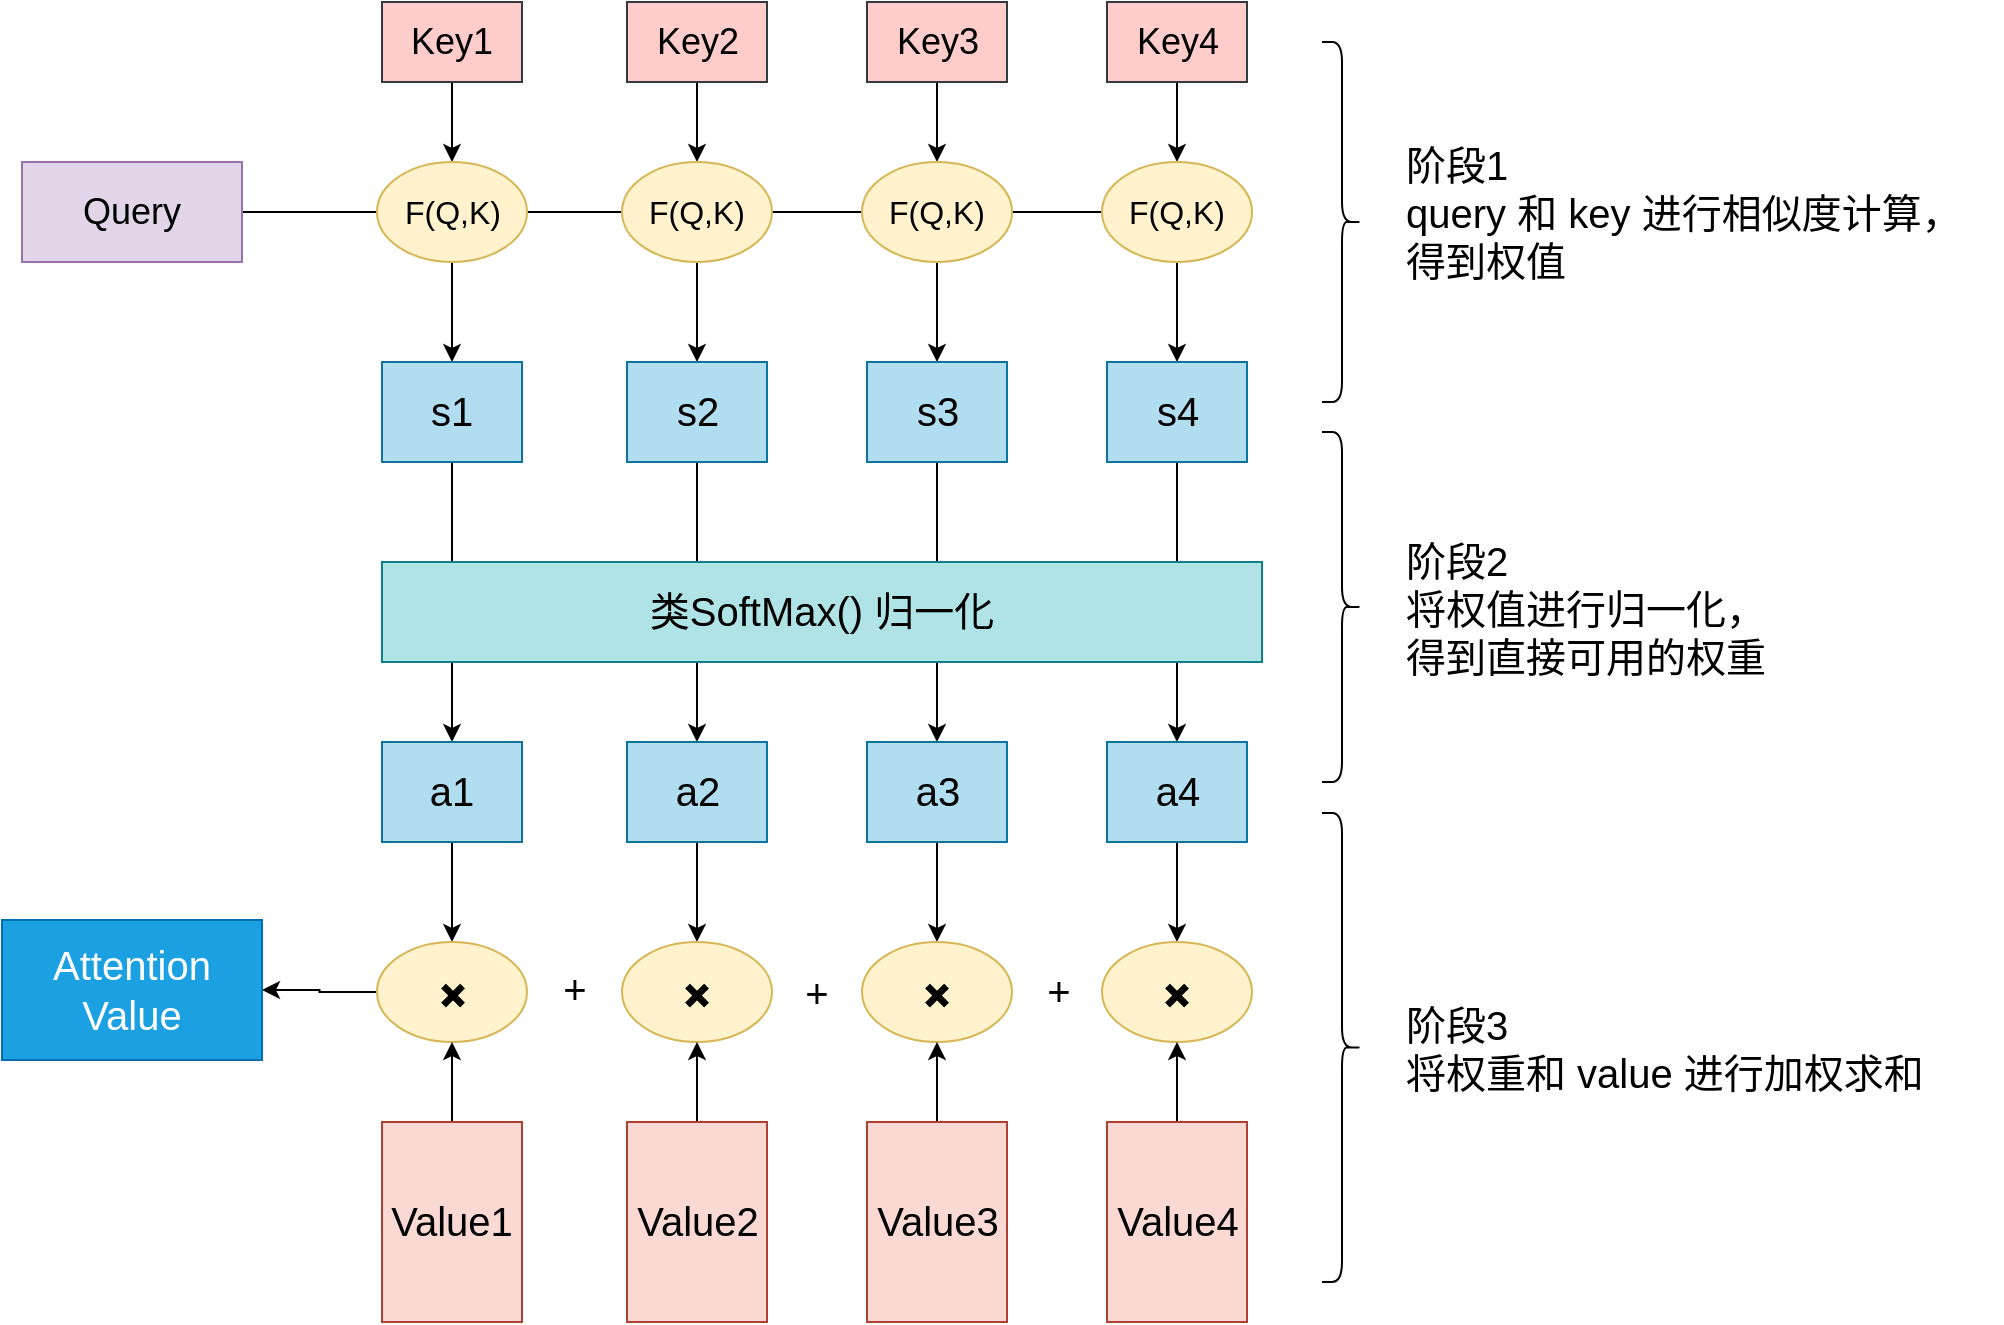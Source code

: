 <mxfile version="20.8.16" type="device"><diagram name="第 1 页" id="Ye_mNkz1iyZjehH6SPok"><mxGraphModel dx="1146" dy="780" grid="0" gridSize="10" guides="1" tooltips="1" connect="1" arrows="1" fold="1" page="0" pageScale="1" pageWidth="827" pageHeight="1169" math="0" shadow="0"><root><mxCell id="0"/><mxCell id="1" parent="0"/><mxCell id="gZ_7UYiS3tePXatYWnnA-49" style="edgeStyle=orthogonalEdgeStyle;rounded=0;orthogonalLoop=1;jettySize=auto;html=1;entryX=0.5;entryY=0;entryDx=0;entryDy=0;fontSize=20;" edge="1" parent="1" source="gZ_7UYiS3tePXatYWnnA-1" target="gZ_7UYiS3tePXatYWnnA-7"><mxGeometry relative="1" as="geometry"/></mxCell><mxCell id="gZ_7UYiS3tePXatYWnnA-1" value="Key1" style="rounded=0;whiteSpace=wrap;html=1;fillColor=#ffcccc;strokeColor=#36393d;fontSize=18;" vertex="1" parent="1"><mxGeometry x="240" y="40" width="70" height="40" as="geometry"/></mxCell><mxCell id="gZ_7UYiS3tePXatYWnnA-51" style="edgeStyle=orthogonalEdgeStyle;rounded=0;orthogonalLoop=1;jettySize=auto;html=1;fontSize=20;" edge="1" parent="1" source="gZ_7UYiS3tePXatYWnnA-2" target="gZ_7UYiS3tePXatYWnnA-8"><mxGeometry relative="1" as="geometry"/></mxCell><mxCell id="gZ_7UYiS3tePXatYWnnA-2" value="Key2" style="rounded=0;whiteSpace=wrap;html=1;fillColor=#ffcccc;strokeColor=#36393d;fontSize=18;" vertex="1" parent="1"><mxGeometry x="362.5" y="40" width="70" height="40" as="geometry"/></mxCell><mxCell id="gZ_7UYiS3tePXatYWnnA-53" style="edgeStyle=orthogonalEdgeStyle;rounded=0;orthogonalLoop=1;jettySize=auto;html=1;fontSize=20;" edge="1" parent="1" source="gZ_7UYiS3tePXatYWnnA-3" target="gZ_7UYiS3tePXatYWnnA-9"><mxGeometry relative="1" as="geometry"/></mxCell><mxCell id="gZ_7UYiS3tePXatYWnnA-3" value="Key3" style="rounded=0;whiteSpace=wrap;html=1;fillColor=#ffcccc;strokeColor=#36393d;fontSize=18;" vertex="1" parent="1"><mxGeometry x="482.5" y="40" width="70" height="40" as="geometry"/></mxCell><mxCell id="gZ_7UYiS3tePXatYWnnA-55" style="edgeStyle=orthogonalEdgeStyle;rounded=0;orthogonalLoop=1;jettySize=auto;html=1;fontSize=20;" edge="1" parent="1" source="gZ_7UYiS3tePXatYWnnA-4" target="gZ_7UYiS3tePXatYWnnA-10"><mxGeometry relative="1" as="geometry"/></mxCell><mxCell id="gZ_7UYiS3tePXatYWnnA-4" value="Key4" style="rounded=0;whiteSpace=wrap;html=1;fillColor=#ffcccc;strokeColor=#36393d;fontSize=18;" vertex="1" parent="1"><mxGeometry x="602.5" y="40" width="70" height="40" as="geometry"/></mxCell><mxCell id="gZ_7UYiS3tePXatYWnnA-57" style="edgeStyle=orthogonalEdgeStyle;rounded=0;orthogonalLoop=1;jettySize=auto;html=1;fontSize=20;entryX=0;entryY=0.5;entryDx=0;entryDy=0;endArrow=none;endFill=0;" edge="1" parent="1" source="gZ_7UYiS3tePXatYWnnA-6" target="gZ_7UYiS3tePXatYWnnA-10"><mxGeometry relative="1" as="geometry"/></mxCell><mxCell id="gZ_7UYiS3tePXatYWnnA-6" value="Query" style="rounded=0;whiteSpace=wrap;html=1;fillColor=#e1d5e7;strokeColor=#9673a6;fontSize=18;" vertex="1" parent="1"><mxGeometry x="60" y="120" width="110" height="50" as="geometry"/></mxCell><mxCell id="gZ_7UYiS3tePXatYWnnA-50" style="edgeStyle=orthogonalEdgeStyle;rounded=0;orthogonalLoop=1;jettySize=auto;html=1;fontSize=20;" edge="1" parent="1" source="gZ_7UYiS3tePXatYWnnA-7" target="gZ_7UYiS3tePXatYWnnA-11"><mxGeometry relative="1" as="geometry"/></mxCell><mxCell id="gZ_7UYiS3tePXatYWnnA-7" value="&lt;font style=&quot;font-size: 16px;&quot;&gt;F(Q,K)&lt;/font&gt;" style="ellipse;whiteSpace=wrap;html=1;fontSize=18;fillColor=#fff2cc;strokeColor=#d6b656;" vertex="1" parent="1"><mxGeometry x="237.5" y="120" width="75" height="50" as="geometry"/></mxCell><mxCell id="gZ_7UYiS3tePXatYWnnA-52" style="edgeStyle=orthogonalEdgeStyle;rounded=0;orthogonalLoop=1;jettySize=auto;html=1;entryX=0.5;entryY=0;entryDx=0;entryDy=0;fontSize=20;" edge="1" parent="1" source="gZ_7UYiS3tePXatYWnnA-8" target="gZ_7UYiS3tePXatYWnnA-12"><mxGeometry relative="1" as="geometry"/></mxCell><mxCell id="gZ_7UYiS3tePXatYWnnA-8" value="&lt;font style=&quot;font-size: 16px;&quot;&gt;F(Q,K)&lt;/font&gt;" style="ellipse;whiteSpace=wrap;html=1;fontSize=18;fillColor=#fff2cc;strokeColor=#d6b656;" vertex="1" parent="1"><mxGeometry x="360" y="120" width="75" height="50" as="geometry"/></mxCell><mxCell id="gZ_7UYiS3tePXatYWnnA-54" style="edgeStyle=orthogonalEdgeStyle;rounded=0;orthogonalLoop=1;jettySize=auto;html=1;fontSize=20;" edge="1" parent="1" source="gZ_7UYiS3tePXatYWnnA-9" target="gZ_7UYiS3tePXatYWnnA-13"><mxGeometry relative="1" as="geometry"/></mxCell><mxCell id="gZ_7UYiS3tePXatYWnnA-9" value="&lt;font style=&quot;font-size: 16px;&quot;&gt;F(Q,K)&lt;/font&gt;" style="ellipse;whiteSpace=wrap;html=1;fontSize=18;fillColor=#fff2cc;strokeColor=#d6b656;" vertex="1" parent="1"><mxGeometry x="480" y="120" width="75" height="50" as="geometry"/></mxCell><mxCell id="gZ_7UYiS3tePXatYWnnA-56" style="edgeStyle=orthogonalEdgeStyle;rounded=0;orthogonalLoop=1;jettySize=auto;html=1;fontSize=20;" edge="1" parent="1" source="gZ_7UYiS3tePXatYWnnA-10" target="gZ_7UYiS3tePXatYWnnA-14"><mxGeometry relative="1" as="geometry"/></mxCell><mxCell id="gZ_7UYiS3tePXatYWnnA-10" value="&lt;font style=&quot;font-size: 16px;&quot;&gt;F(Q,K)&lt;/font&gt;" style="ellipse;whiteSpace=wrap;html=1;fontSize=18;fillColor=#fff2cc;strokeColor=#d6b656;" vertex="1" parent="1"><mxGeometry x="600" y="120" width="75" height="50" as="geometry"/></mxCell><mxCell id="gZ_7UYiS3tePXatYWnnA-45" style="edgeStyle=orthogonalEdgeStyle;rounded=0;orthogonalLoop=1;jettySize=auto;html=1;fontSize=20;" edge="1" parent="1" source="gZ_7UYiS3tePXatYWnnA-11" target="gZ_7UYiS3tePXatYWnnA-16"><mxGeometry relative="1" as="geometry"/></mxCell><mxCell id="gZ_7UYiS3tePXatYWnnA-11" value="&lt;font style=&quot;font-size: 20px;&quot;&gt;s1&lt;/font&gt;" style="rounded=0;whiteSpace=wrap;html=1;fillColor=#b1ddf0;strokeColor=#10739e;fontSize=18;" vertex="1" parent="1"><mxGeometry x="240" y="220" width="70" height="50" as="geometry"/></mxCell><mxCell id="gZ_7UYiS3tePXatYWnnA-46" style="edgeStyle=orthogonalEdgeStyle;rounded=0;orthogonalLoop=1;jettySize=auto;html=1;fontSize=20;" edge="1" parent="1" source="gZ_7UYiS3tePXatYWnnA-12" target="gZ_7UYiS3tePXatYWnnA-17"><mxGeometry relative="1" as="geometry"/></mxCell><mxCell id="gZ_7UYiS3tePXatYWnnA-12" value="&lt;font style=&quot;font-size: 20px;&quot;&gt;s2&lt;/font&gt;" style="rounded=0;whiteSpace=wrap;html=1;fillColor=#b1ddf0;strokeColor=#10739e;fontSize=18;" vertex="1" parent="1"><mxGeometry x="362.5" y="220" width="70" height="50" as="geometry"/></mxCell><mxCell id="gZ_7UYiS3tePXatYWnnA-47" style="edgeStyle=orthogonalEdgeStyle;rounded=0;orthogonalLoop=1;jettySize=auto;html=1;fontSize=20;" edge="1" parent="1" source="gZ_7UYiS3tePXatYWnnA-13" target="gZ_7UYiS3tePXatYWnnA-18"><mxGeometry relative="1" as="geometry"/></mxCell><mxCell id="gZ_7UYiS3tePXatYWnnA-13" value="&lt;font style=&quot;font-size: 20px;&quot;&gt;s3&lt;/font&gt;" style="rounded=0;whiteSpace=wrap;html=1;fillColor=#b1ddf0;strokeColor=#10739e;fontSize=18;" vertex="1" parent="1"><mxGeometry x="482.5" y="220" width="70" height="50" as="geometry"/></mxCell><mxCell id="gZ_7UYiS3tePXatYWnnA-48" style="edgeStyle=orthogonalEdgeStyle;rounded=0;orthogonalLoop=1;jettySize=auto;html=1;fontSize=20;" edge="1" parent="1" source="gZ_7UYiS3tePXatYWnnA-14" target="gZ_7UYiS3tePXatYWnnA-19"><mxGeometry relative="1" as="geometry"/></mxCell><mxCell id="gZ_7UYiS3tePXatYWnnA-14" value="&lt;font style=&quot;font-size: 20px;&quot;&gt;s4&lt;/font&gt;" style="rounded=0;whiteSpace=wrap;html=1;fillColor=#b1ddf0;strokeColor=#10739e;fontSize=18;" vertex="1" parent="1"><mxGeometry x="602.5" y="220" width="70" height="50" as="geometry"/></mxCell><mxCell id="gZ_7UYiS3tePXatYWnnA-15" value="&lt;span style=&quot;font-size: 20px;&quot;&gt;类SoftMax() 归一化&lt;/span&gt;" style="rounded=0;whiteSpace=wrap;html=1;fillColor=#b0e3e6;strokeColor=#0e8088;fontSize=18;" vertex="1" parent="1"><mxGeometry x="240" y="320" width="440" height="50" as="geometry"/></mxCell><mxCell id="gZ_7UYiS3tePXatYWnnA-40" value="" style="edgeStyle=orthogonalEdgeStyle;rounded=0;orthogonalLoop=1;jettySize=auto;html=1;fontSize=20;" edge="1" parent="1" source="gZ_7UYiS3tePXatYWnnA-16" target="gZ_7UYiS3tePXatYWnnA-20"><mxGeometry relative="1" as="geometry"/></mxCell><mxCell id="gZ_7UYiS3tePXatYWnnA-16" value="&lt;font style=&quot;font-size: 20px;&quot;&gt;a1&lt;/font&gt;" style="rounded=0;whiteSpace=wrap;html=1;fillColor=#b1ddf0;strokeColor=#10739e;fontSize=18;" vertex="1" parent="1"><mxGeometry x="240" y="410" width="70" height="50" as="geometry"/></mxCell><mxCell id="gZ_7UYiS3tePXatYWnnA-39" value="" style="edgeStyle=orthogonalEdgeStyle;rounded=0;orthogonalLoop=1;jettySize=auto;html=1;fontSize=20;" edge="1" parent="1" source="gZ_7UYiS3tePXatYWnnA-17" target="gZ_7UYiS3tePXatYWnnA-21"><mxGeometry relative="1" as="geometry"/></mxCell><mxCell id="gZ_7UYiS3tePXatYWnnA-17" value="&lt;font style=&quot;font-size: 20px;&quot;&gt;a2&lt;/font&gt;" style="rounded=0;whiteSpace=wrap;html=1;fillColor=#b1ddf0;strokeColor=#10739e;fontSize=18;" vertex="1" parent="1"><mxGeometry x="362.5" y="410" width="70" height="50" as="geometry"/></mxCell><mxCell id="gZ_7UYiS3tePXatYWnnA-38" value="" style="edgeStyle=orthogonalEdgeStyle;rounded=0;orthogonalLoop=1;jettySize=auto;html=1;fontSize=20;" edge="1" parent="1" source="gZ_7UYiS3tePXatYWnnA-18" target="gZ_7UYiS3tePXatYWnnA-22"><mxGeometry relative="1" as="geometry"/></mxCell><mxCell id="gZ_7UYiS3tePXatYWnnA-18" value="&lt;font style=&quot;font-size: 20px;&quot;&gt;a3&lt;/font&gt;" style="rounded=0;whiteSpace=wrap;html=1;fillColor=#b1ddf0;strokeColor=#10739e;fontSize=18;" vertex="1" parent="1"><mxGeometry x="482.5" y="410" width="70" height="50" as="geometry"/></mxCell><mxCell id="gZ_7UYiS3tePXatYWnnA-37" value="" style="edgeStyle=orthogonalEdgeStyle;rounded=0;orthogonalLoop=1;jettySize=auto;html=1;fontSize=20;" edge="1" parent="1" source="gZ_7UYiS3tePXatYWnnA-19" target="gZ_7UYiS3tePXatYWnnA-23"><mxGeometry relative="1" as="geometry"/></mxCell><mxCell id="gZ_7UYiS3tePXatYWnnA-19" value="&lt;font style=&quot;font-size: 20px;&quot;&gt;a4&lt;/font&gt;" style="rounded=0;whiteSpace=wrap;html=1;fillColor=#b1ddf0;strokeColor=#10739e;fontSize=18;" vertex="1" parent="1"><mxGeometry x="602.5" y="410" width="70" height="50" as="geometry"/></mxCell><mxCell id="gZ_7UYiS3tePXatYWnnA-41" value="" style="edgeStyle=orthogonalEdgeStyle;rounded=0;orthogonalLoop=1;jettySize=auto;html=1;fontSize=20;" edge="1" parent="1" source="gZ_7UYiS3tePXatYWnnA-20" target="gZ_7UYiS3tePXatYWnnA-31"><mxGeometry relative="1" as="geometry"/></mxCell><mxCell id="gZ_7UYiS3tePXatYWnnA-20" value="&lt;span style=&quot;font-size: 16px;&quot;&gt;✖️&lt;/span&gt;" style="ellipse;whiteSpace=wrap;html=1;fontSize=18;fillColor=#fff2cc;strokeColor=#d6b656;" vertex="1" parent="1"><mxGeometry x="237.5" y="510" width="75" height="50" as="geometry"/></mxCell><mxCell id="gZ_7UYiS3tePXatYWnnA-21" value="&lt;font style=&quot;font-size: 16px;&quot;&gt;✖️&lt;/font&gt;" style="ellipse;whiteSpace=wrap;html=1;fontSize=18;fillColor=#fff2cc;strokeColor=#d6b656;" vertex="1" parent="1"><mxGeometry x="360" y="510" width="75" height="50" as="geometry"/></mxCell><mxCell id="gZ_7UYiS3tePXatYWnnA-22" value="&lt;font style=&quot;font-size: 16px;&quot;&gt;✖️&lt;/font&gt;" style="ellipse;whiteSpace=wrap;html=1;fontSize=18;fillColor=#fff2cc;strokeColor=#d6b656;" vertex="1" parent="1"><mxGeometry x="480" y="510" width="75" height="50" as="geometry"/></mxCell><mxCell id="gZ_7UYiS3tePXatYWnnA-23" value="&lt;font style=&quot;font-size: 16px;&quot;&gt;✖️&lt;/font&gt;" style="ellipse;whiteSpace=wrap;html=1;fontSize=18;fillColor=#fff2cc;strokeColor=#d6b656;" vertex="1" parent="1"><mxGeometry x="600" y="510" width="75" height="50" as="geometry"/></mxCell><mxCell id="gZ_7UYiS3tePXatYWnnA-33" value="" style="edgeStyle=orthogonalEdgeStyle;rounded=0;orthogonalLoop=1;jettySize=auto;html=1;fontSize=20;" edge="1" parent="1" source="gZ_7UYiS3tePXatYWnnA-24" target="gZ_7UYiS3tePXatYWnnA-20"><mxGeometry relative="1" as="geometry"/></mxCell><mxCell id="gZ_7UYiS3tePXatYWnnA-24" value="&lt;font style=&quot;font-size: 20px;&quot;&gt;Value1&lt;/font&gt;" style="rounded=0;whiteSpace=wrap;html=1;fillColor=#fad9d5;strokeColor=#ae4132;fontSize=18;" vertex="1" parent="1"><mxGeometry x="240" y="600" width="70" height="100" as="geometry"/></mxCell><mxCell id="gZ_7UYiS3tePXatYWnnA-34" value="" style="edgeStyle=orthogonalEdgeStyle;rounded=0;orthogonalLoop=1;jettySize=auto;html=1;fontSize=20;" edge="1" parent="1" source="gZ_7UYiS3tePXatYWnnA-28" target="gZ_7UYiS3tePXatYWnnA-21"><mxGeometry relative="1" as="geometry"/></mxCell><mxCell id="gZ_7UYiS3tePXatYWnnA-28" value="&lt;font style=&quot;font-size: 20px;&quot;&gt;Value2&lt;/font&gt;" style="rounded=0;whiteSpace=wrap;html=1;fillColor=#fad9d5;strokeColor=#ae4132;fontSize=18;" vertex="1" parent="1"><mxGeometry x="362.5" y="600" width="70" height="100" as="geometry"/></mxCell><mxCell id="gZ_7UYiS3tePXatYWnnA-35" value="" style="edgeStyle=orthogonalEdgeStyle;rounded=0;orthogonalLoop=1;jettySize=auto;html=1;fontSize=20;" edge="1" parent="1" source="gZ_7UYiS3tePXatYWnnA-29" target="gZ_7UYiS3tePXatYWnnA-22"><mxGeometry relative="1" as="geometry"/></mxCell><mxCell id="gZ_7UYiS3tePXatYWnnA-29" value="&lt;font style=&quot;font-size: 20px;&quot;&gt;Value3&lt;/font&gt;" style="rounded=0;whiteSpace=wrap;html=1;fillColor=#fad9d5;strokeColor=#ae4132;fontSize=18;" vertex="1" parent="1"><mxGeometry x="482.5" y="600" width="70" height="100" as="geometry"/></mxCell><mxCell id="gZ_7UYiS3tePXatYWnnA-36" value="" style="edgeStyle=orthogonalEdgeStyle;rounded=0;orthogonalLoop=1;jettySize=auto;html=1;fontSize=20;" edge="1" parent="1" source="gZ_7UYiS3tePXatYWnnA-30" target="gZ_7UYiS3tePXatYWnnA-23"><mxGeometry relative="1" as="geometry"/></mxCell><mxCell id="gZ_7UYiS3tePXatYWnnA-30" value="&lt;font style=&quot;font-size: 20px;&quot;&gt;Value4&lt;/font&gt;" style="rounded=0;whiteSpace=wrap;html=1;fillColor=#fad9d5;strokeColor=#ae4132;fontSize=18;" vertex="1" parent="1"><mxGeometry x="602.5" y="600" width="70" height="100" as="geometry"/></mxCell><mxCell id="gZ_7UYiS3tePXatYWnnA-31" value="&lt;font style=&quot;font-size: 20px;&quot;&gt;Attention&lt;br&gt;Value&lt;br&gt;&lt;/font&gt;" style="rounded=0;whiteSpace=wrap;html=1;fillColor=#1ba1e2;strokeColor=#006EAF;fontSize=18;fontColor=#ffffff;" vertex="1" parent="1"><mxGeometry x="50" y="499" width="130" height="70" as="geometry"/></mxCell><mxCell id="gZ_7UYiS3tePXatYWnnA-42" value="+" style="text;html=1;align=center;verticalAlign=middle;resizable=0;points=[];autosize=1;strokeColor=none;fillColor=none;fontSize=20;" vertex="1" parent="1"><mxGeometry x="316" y="513" width="40" height="40" as="geometry"/></mxCell><mxCell id="gZ_7UYiS3tePXatYWnnA-43" value="+" style="text;html=1;align=center;verticalAlign=middle;resizable=0;points=[];autosize=1;strokeColor=none;fillColor=none;fontSize=20;" vertex="1" parent="1"><mxGeometry x="437" y="515" width="40" height="40" as="geometry"/></mxCell><mxCell id="gZ_7UYiS3tePXatYWnnA-44" value="+" style="text;html=1;align=center;verticalAlign=middle;resizable=0;points=[];autosize=1;strokeColor=none;fillColor=none;fontSize=20;" vertex="1" parent="1"><mxGeometry x="558" y="514" width="40" height="40" as="geometry"/></mxCell><mxCell id="gZ_7UYiS3tePXatYWnnA-58" value="" style="shape=curlyBracket;whiteSpace=wrap;html=1;rounded=1;flipH=1;labelPosition=right;verticalLabelPosition=middle;align=left;verticalAlign=middle;fontSize=20;" vertex="1" parent="1"><mxGeometry x="710" y="60" width="20" height="180" as="geometry"/></mxCell><mxCell id="gZ_7UYiS3tePXatYWnnA-59" value="" style="shape=curlyBracket;whiteSpace=wrap;html=1;rounded=1;flipH=1;labelPosition=right;verticalLabelPosition=middle;align=left;verticalAlign=middle;fontSize=20;" vertex="1" parent="1"><mxGeometry x="710" y="255" width="20" height="175" as="geometry"/></mxCell><mxCell id="gZ_7UYiS3tePXatYWnnA-60" value="" style="shape=curlyBracket;whiteSpace=wrap;html=1;rounded=1;flipH=1;labelPosition=right;verticalLabelPosition=middle;align=left;verticalAlign=middle;fontSize=20;" vertex="1" parent="1"><mxGeometry x="710" y="445.5" width="20" height="234.5" as="geometry"/></mxCell><mxCell id="gZ_7UYiS3tePXatYWnnA-61" value="阶段1&lt;br&gt;query 和 key 进行相似度计算，&lt;br&gt;得到权值" style="text;html=1;align=left;verticalAlign=middle;resizable=0;points=[];autosize=1;strokeColor=none;fillColor=none;fontSize=20;" vertex="1" parent="1"><mxGeometry x="750" y="100" width="300" height="90" as="geometry"/></mxCell><mxCell id="gZ_7UYiS3tePXatYWnnA-62" value="阶段2&lt;br&gt;将权值进行归一化，&lt;br&gt;得到直接可用的权重" style="text;html=1;align=left;verticalAlign=middle;resizable=0;points=[];autosize=1;strokeColor=none;fillColor=none;fontSize=20;" vertex="1" parent="1"><mxGeometry x="750" y="297.5" width="200" height="90" as="geometry"/></mxCell><mxCell id="gZ_7UYiS3tePXatYWnnA-63" value="阶段3&lt;br&gt;将权重和 value 进行加权求和" style="text;html=1;align=left;verticalAlign=middle;resizable=0;points=[];autosize=1;strokeColor=none;fillColor=none;fontSize=20;" vertex="1" parent="1"><mxGeometry x="750" y="532.75" width="280" height="60" as="geometry"/></mxCell></root></mxGraphModel></diagram></mxfile>